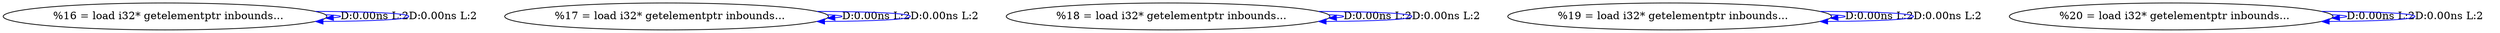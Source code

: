 digraph {
Node0x35e1610[label="  %16 = load i32* getelementptr inbounds..."];
Node0x35e1610 -> Node0x35e1610[label="D:0.00ns L:2",color=blue];
Node0x35e1610 -> Node0x35e1610[label="D:0.00ns L:2",color=blue];
Node0x35e16f0[label="  %17 = load i32* getelementptr inbounds..."];
Node0x35e16f0 -> Node0x35e16f0[label="D:0.00ns L:2",color=blue];
Node0x35e16f0 -> Node0x35e16f0[label="D:0.00ns L:2",color=blue];
Node0x35e17d0[label="  %18 = load i32* getelementptr inbounds..."];
Node0x35e17d0 -> Node0x35e17d0[label="D:0.00ns L:2",color=blue];
Node0x35e17d0 -> Node0x35e17d0[label="D:0.00ns L:2",color=blue];
Node0x35e18b0[label="  %19 = load i32* getelementptr inbounds..."];
Node0x35e18b0 -> Node0x35e18b0[label="D:0.00ns L:2",color=blue];
Node0x35e18b0 -> Node0x35e18b0[label="D:0.00ns L:2",color=blue];
Node0x35e1990[label="  %20 = load i32* getelementptr inbounds..."];
Node0x35e1990 -> Node0x35e1990[label="D:0.00ns L:2",color=blue];
Node0x35e1990 -> Node0x35e1990[label="D:0.00ns L:2",color=blue];
}
